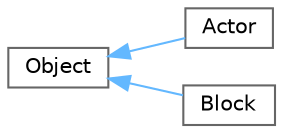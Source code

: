 digraph "类继承关系图"
{
 // LATEX_PDF_SIZE
  bgcolor="transparent";
  edge [fontname=Helvetica,fontsize=10,labelfontname=Helvetica,labelfontsize=10];
  node [fontname=Helvetica,fontsize=10,shape=box,height=0.2,width=0.4];
  rankdir="LR";
  Node0 [id="Node000000",label="Object",height=0.2,width=0.4,color="grey40", fillcolor="white", style="filled",URL="$class_object.html",tooltip="提供游戏对象的创建、管理和事件处理功能"];
  Node0 -> Node1 [id="edge6_Node000000_Node000001",dir="back",color="steelblue1",style="solid",tooltip=" "];
  Node1 [id="Node000001",label="Actor",height=0.2,width=0.4,color="grey40", fillcolor="white", style="filled",URL="$class_actor.html",tooltip="提供角色的基本属性和行为"];
  Node0 -> Node2 [id="edge7_Node000000_Node000002",dir="back",color="steelblue1",style="solid",tooltip=" "];
  Node2 [id="Node000002",label="Block",height=0.2,width=0.4,color="grey40", fillcolor="white", style="filled",URL="$class_block.html",tooltip="提供方块的基本属性和行为"];
}
